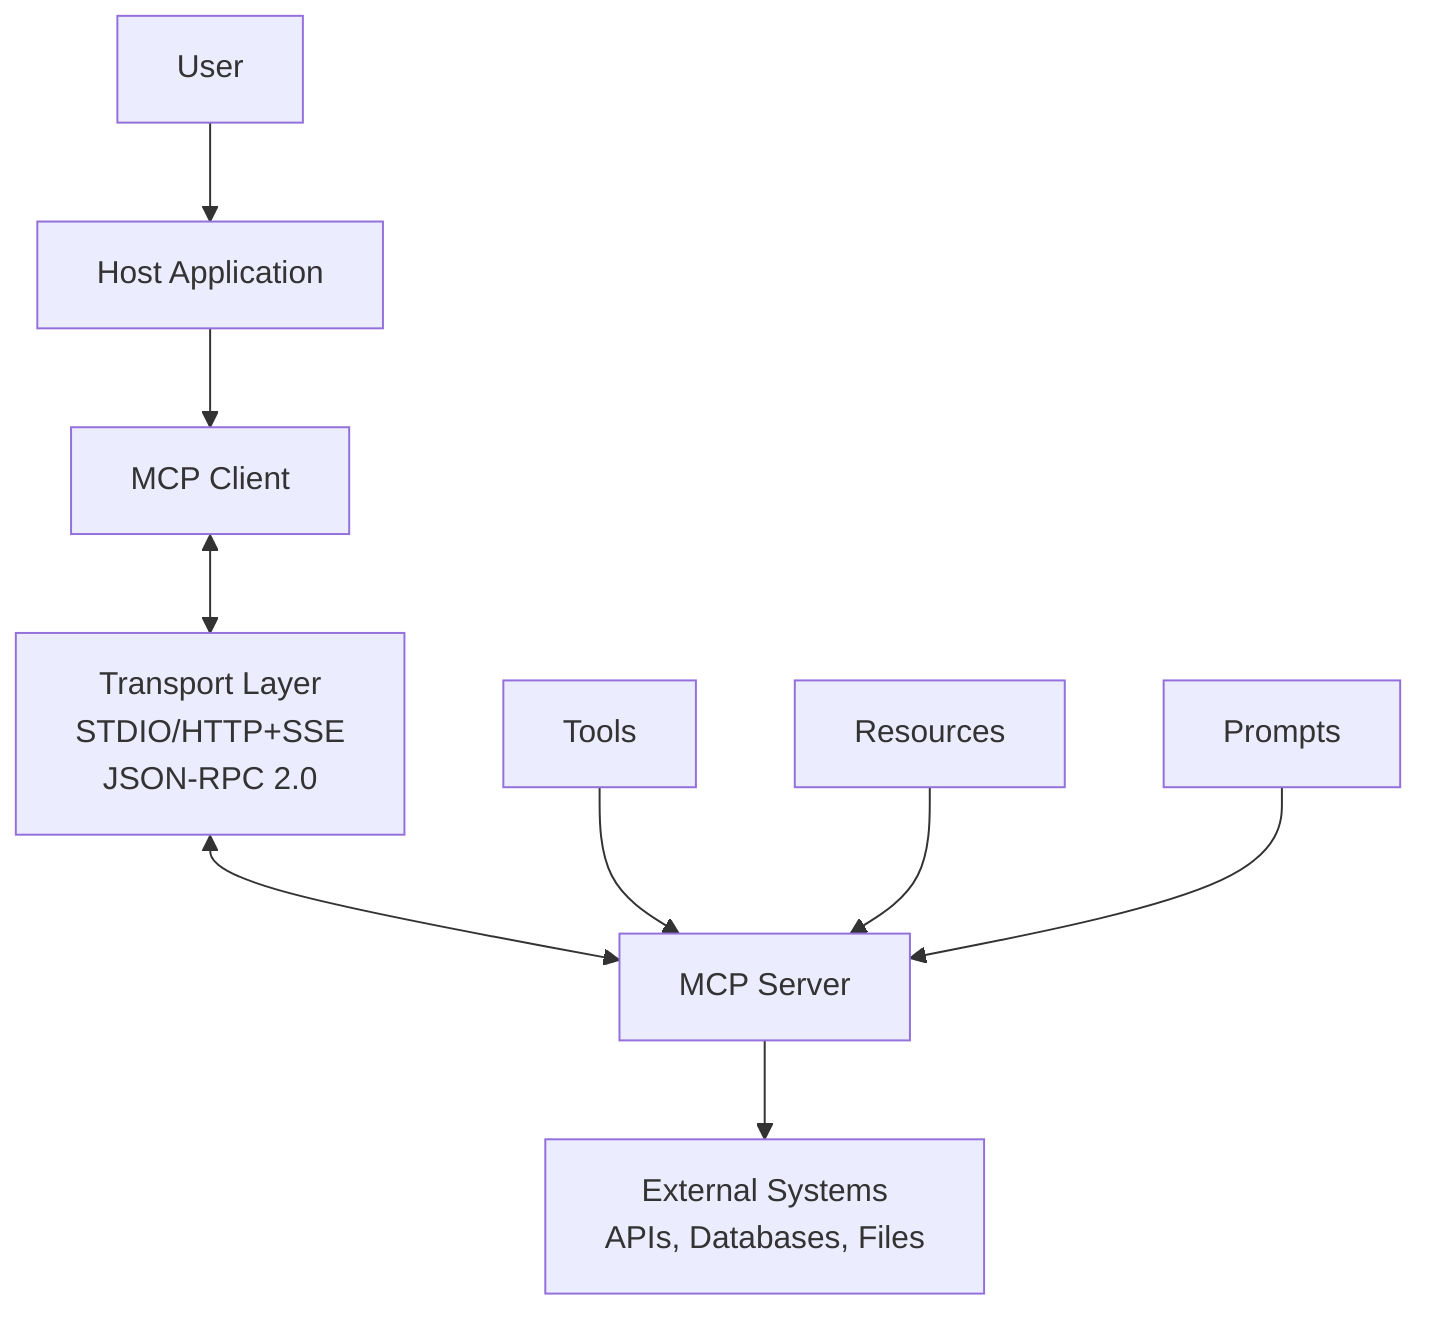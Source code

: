 graph TD
    A[User] --> B[Host Application]
    B --> C[MCP Client]
    C <--> D[Transport Layer<br/>STDIO/HTTP+SSE<br/>JSON-RPC 2.0]
    D <--> E[MCP Server]
    E --> F[External Systems<br/>APIs, Databases, Files]
    
    G[Tools] --> E
    H[Resources] --> E
    I[Prompts] --> E